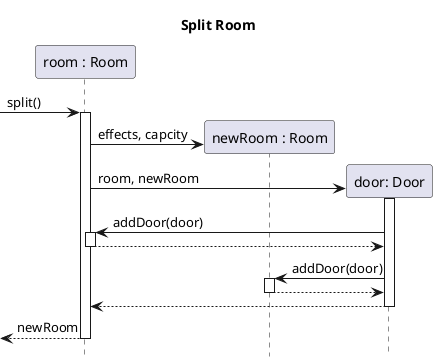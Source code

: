 @startuml room-split
title Split Room
hide footbox

participant "room : Room" as r1
[-> r1 ++: split()
	create "newRoom : Room" as r2
	r1 -> r2: effects, capcity
	create  "door: Door" as d
	r1 -> d ++: room, newRoom
		d -> r1 ++ : addDoor(door)
		return
		d -> r2 ++ : addDoor(door)
		return
	return
return newRoom

@enduml
